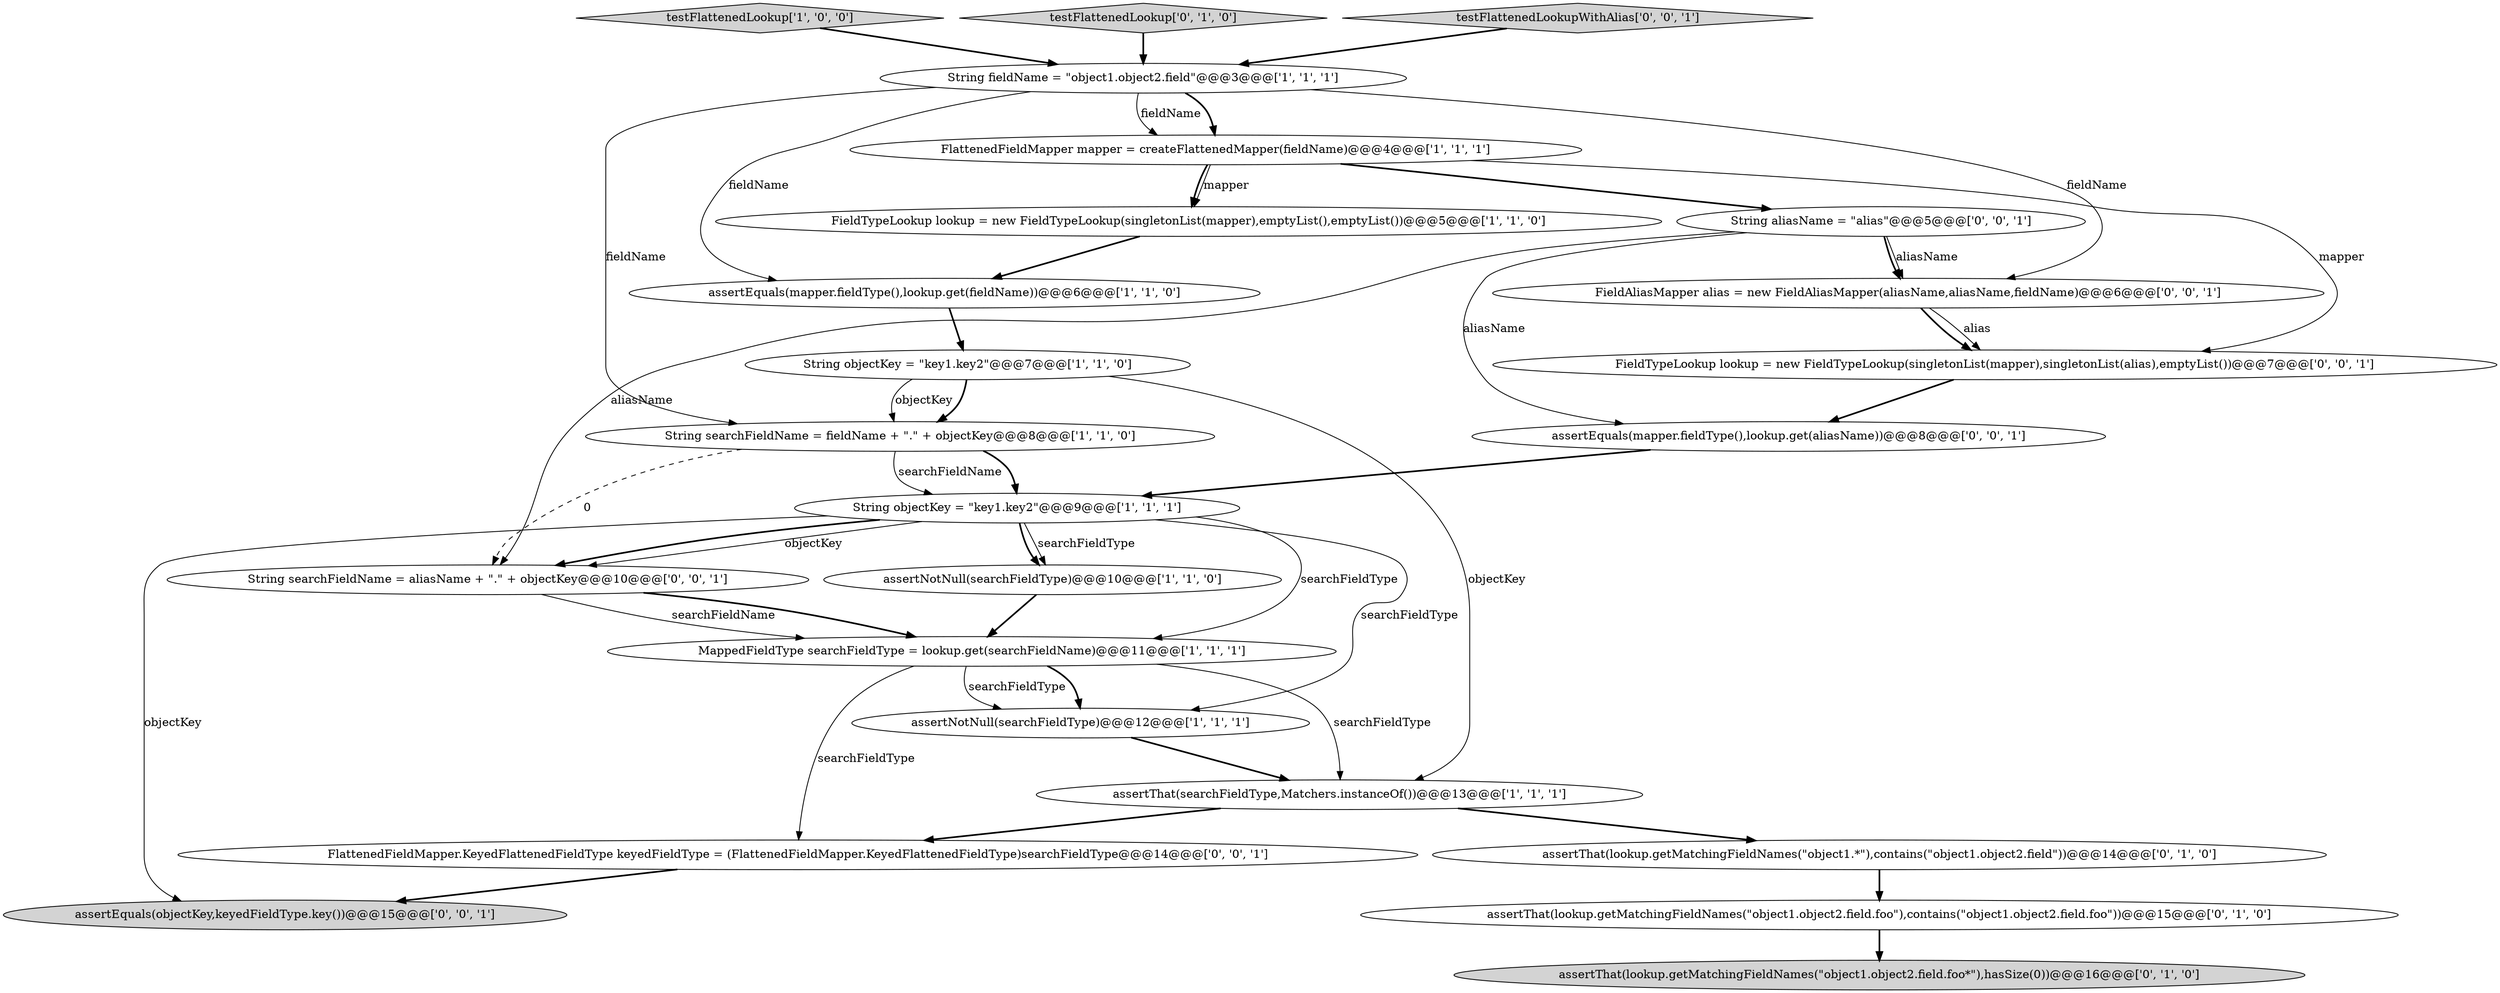 digraph {
5 [style = filled, label = "assertNotNull(searchFieldType)@@@12@@@['1', '1', '1']", fillcolor = white, shape = ellipse image = "AAA0AAABBB1BBB"];
20 [style = filled, label = "String aliasName = \"alias\"@@@5@@@['0', '0', '1']", fillcolor = white, shape = ellipse image = "AAA0AAABBB3BBB"];
0 [style = filled, label = "assertEquals(mapper.fieldType(),lookup.get(fieldName))@@@6@@@['1', '1', '0']", fillcolor = white, shape = ellipse image = "AAA0AAABBB1BBB"];
2 [style = filled, label = "MappedFieldType searchFieldType = lookup.get(searchFieldName)@@@11@@@['1', '1', '1']", fillcolor = white, shape = ellipse image = "AAA0AAABBB1BBB"];
23 [style = filled, label = "String searchFieldName = aliasName + \".\" + objectKey@@@10@@@['0', '0', '1']", fillcolor = white, shape = ellipse image = "AAA0AAABBB3BBB"];
19 [style = filled, label = "assertEquals(objectKey,keyedFieldType.key())@@@15@@@['0', '0', '1']", fillcolor = lightgray, shape = ellipse image = "AAA0AAABBB3BBB"];
18 [style = filled, label = "FieldAliasMapper alias = new FieldAliasMapper(aliasName,aliasName,fieldName)@@@6@@@['0', '0', '1']", fillcolor = white, shape = ellipse image = "AAA0AAABBB3BBB"];
13 [style = filled, label = "assertThat(lookup.getMatchingFieldNames(\"object1.object2.field.foo*\"),hasSize(0))@@@16@@@['0', '1', '0']", fillcolor = lightgray, shape = ellipse image = "AAA1AAABBB2BBB"];
3 [style = filled, label = "assertNotNull(searchFieldType)@@@10@@@['1', '1', '0']", fillcolor = white, shape = ellipse image = "AAA0AAABBB1BBB"];
1 [style = filled, label = "testFlattenedLookup['1', '0', '0']", fillcolor = lightgray, shape = diamond image = "AAA0AAABBB1BBB"];
6 [style = filled, label = "String searchFieldName = fieldName + \".\" + objectKey@@@8@@@['1', '1', '0']", fillcolor = white, shape = ellipse image = "AAA0AAABBB1BBB"];
17 [style = filled, label = "FlattenedFieldMapper.KeyedFlattenedFieldType keyedFieldType = (FlattenedFieldMapper.KeyedFlattenedFieldType)searchFieldType@@@14@@@['0', '0', '1']", fillcolor = white, shape = ellipse image = "AAA0AAABBB3BBB"];
22 [style = filled, label = "FieldTypeLookup lookup = new FieldTypeLookup(singletonList(mapper),singletonList(alias),emptyList())@@@7@@@['0', '0', '1']", fillcolor = white, shape = ellipse image = "AAA0AAABBB3BBB"];
12 [style = filled, label = "assertThat(lookup.getMatchingFieldNames(\"object1.*\"),contains(\"object1.object2.field\"))@@@14@@@['0', '1', '0']", fillcolor = white, shape = ellipse image = "AAA1AAABBB2BBB"];
14 [style = filled, label = "testFlattenedLookup['0', '1', '0']", fillcolor = lightgray, shape = diamond image = "AAA0AAABBB2BBB"];
16 [style = filled, label = "assertEquals(mapper.fieldType(),lookup.get(aliasName))@@@8@@@['0', '0', '1']", fillcolor = white, shape = ellipse image = "AAA0AAABBB3BBB"];
9 [style = filled, label = "FlattenedFieldMapper mapper = createFlattenedMapper(fieldName)@@@4@@@['1', '1', '1']", fillcolor = white, shape = ellipse image = "AAA0AAABBB1BBB"];
4 [style = filled, label = "String fieldName = \"object1.object2.field\"@@@3@@@['1', '1', '1']", fillcolor = white, shape = ellipse image = "AAA0AAABBB1BBB"];
10 [style = filled, label = "String objectKey = \"key1.key2\"@@@7@@@['1', '1', '0']", fillcolor = white, shape = ellipse image = "AAA0AAABBB1BBB"];
21 [style = filled, label = "testFlattenedLookupWithAlias['0', '0', '1']", fillcolor = lightgray, shape = diamond image = "AAA0AAABBB3BBB"];
7 [style = filled, label = "assertThat(searchFieldType,Matchers.instanceOf())@@@13@@@['1', '1', '1']", fillcolor = white, shape = ellipse image = "AAA0AAABBB1BBB"];
8 [style = filled, label = "FieldTypeLookup lookup = new FieldTypeLookup(singletonList(mapper),emptyList(),emptyList())@@@5@@@['1', '1', '0']", fillcolor = white, shape = ellipse image = "AAA0AAABBB1BBB"];
15 [style = filled, label = "assertThat(lookup.getMatchingFieldNames(\"object1.object2.field.foo\"),contains(\"object1.object2.field.foo\"))@@@15@@@['0', '1', '0']", fillcolor = white, shape = ellipse image = "AAA1AAABBB2BBB"];
11 [style = filled, label = "String objectKey = \"key1.key2\"@@@9@@@['1', '1', '1']", fillcolor = white, shape = ellipse image = "AAA0AAABBB1BBB"];
11->3 [style = bold, label=""];
23->2 [style = bold, label=""];
18->22 [style = solid, label="alias"];
2->7 [style = solid, label="searchFieldType"];
4->18 [style = solid, label="fieldName"];
10->6 [style = bold, label=""];
11->5 [style = solid, label="searchFieldType"];
4->0 [style = solid, label="fieldName"];
8->0 [style = bold, label=""];
3->2 [style = bold, label=""];
18->22 [style = bold, label=""];
2->5 [style = bold, label=""];
11->3 [style = solid, label="searchFieldType"];
9->22 [style = solid, label="mapper"];
6->11 [style = bold, label=""];
20->16 [style = solid, label="aliasName"];
12->15 [style = bold, label=""];
9->20 [style = bold, label=""];
20->18 [style = bold, label=""];
22->16 [style = bold, label=""];
20->18 [style = solid, label="aliasName"];
17->19 [style = bold, label=""];
4->6 [style = solid, label="fieldName"];
11->2 [style = solid, label="searchFieldType"];
6->11 [style = solid, label="searchFieldName"];
10->7 [style = solid, label="objectKey"];
9->8 [style = solid, label="mapper"];
20->23 [style = solid, label="aliasName"];
0->10 [style = bold, label=""];
11->23 [style = solid, label="objectKey"];
23->2 [style = solid, label="searchFieldName"];
7->12 [style = bold, label=""];
4->9 [style = bold, label=""];
11->23 [style = bold, label=""];
15->13 [style = bold, label=""];
1->4 [style = bold, label=""];
7->17 [style = bold, label=""];
10->6 [style = solid, label="objectKey"];
9->8 [style = bold, label=""];
14->4 [style = bold, label=""];
2->5 [style = solid, label="searchFieldType"];
21->4 [style = bold, label=""];
4->9 [style = solid, label="fieldName"];
16->11 [style = bold, label=""];
2->17 [style = solid, label="searchFieldType"];
5->7 [style = bold, label=""];
11->19 [style = solid, label="objectKey"];
6->23 [style = dashed, label="0"];
}
